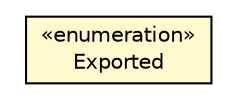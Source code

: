 #!/usr/local/bin/dot
#
# Class diagram 
# Generated by UMLGraph version 5.1 (http://www.umlgraph.org/)
#

digraph G {
	edge [fontname="Helvetica",fontsize=10,labelfontname="Helvetica",labelfontsize=10];
	node [fontname="Helvetica",fontsize=10,shape=plaintext];
	nodesep=0.25;
	ranksep=0.5;
	// org.androidtransfuse.annotations.Exported
	c2491 [label=<<table title="org.androidtransfuse.annotations.Exported" border="0" cellborder="1" cellspacing="0" cellpadding="2" port="p" bgcolor="lemonChiffon" href="./Exported.html">
		<tr><td><table border="0" cellspacing="0" cellpadding="1">
<tr><td align="center" balign="center"> &#171;enumeration&#187; </td></tr>
<tr><td align="center" balign="center"> Exported </td></tr>
		</table></td></tr>
		</table>>, fontname="Helvetica", fontcolor="black", fontsize=10.0];
}

